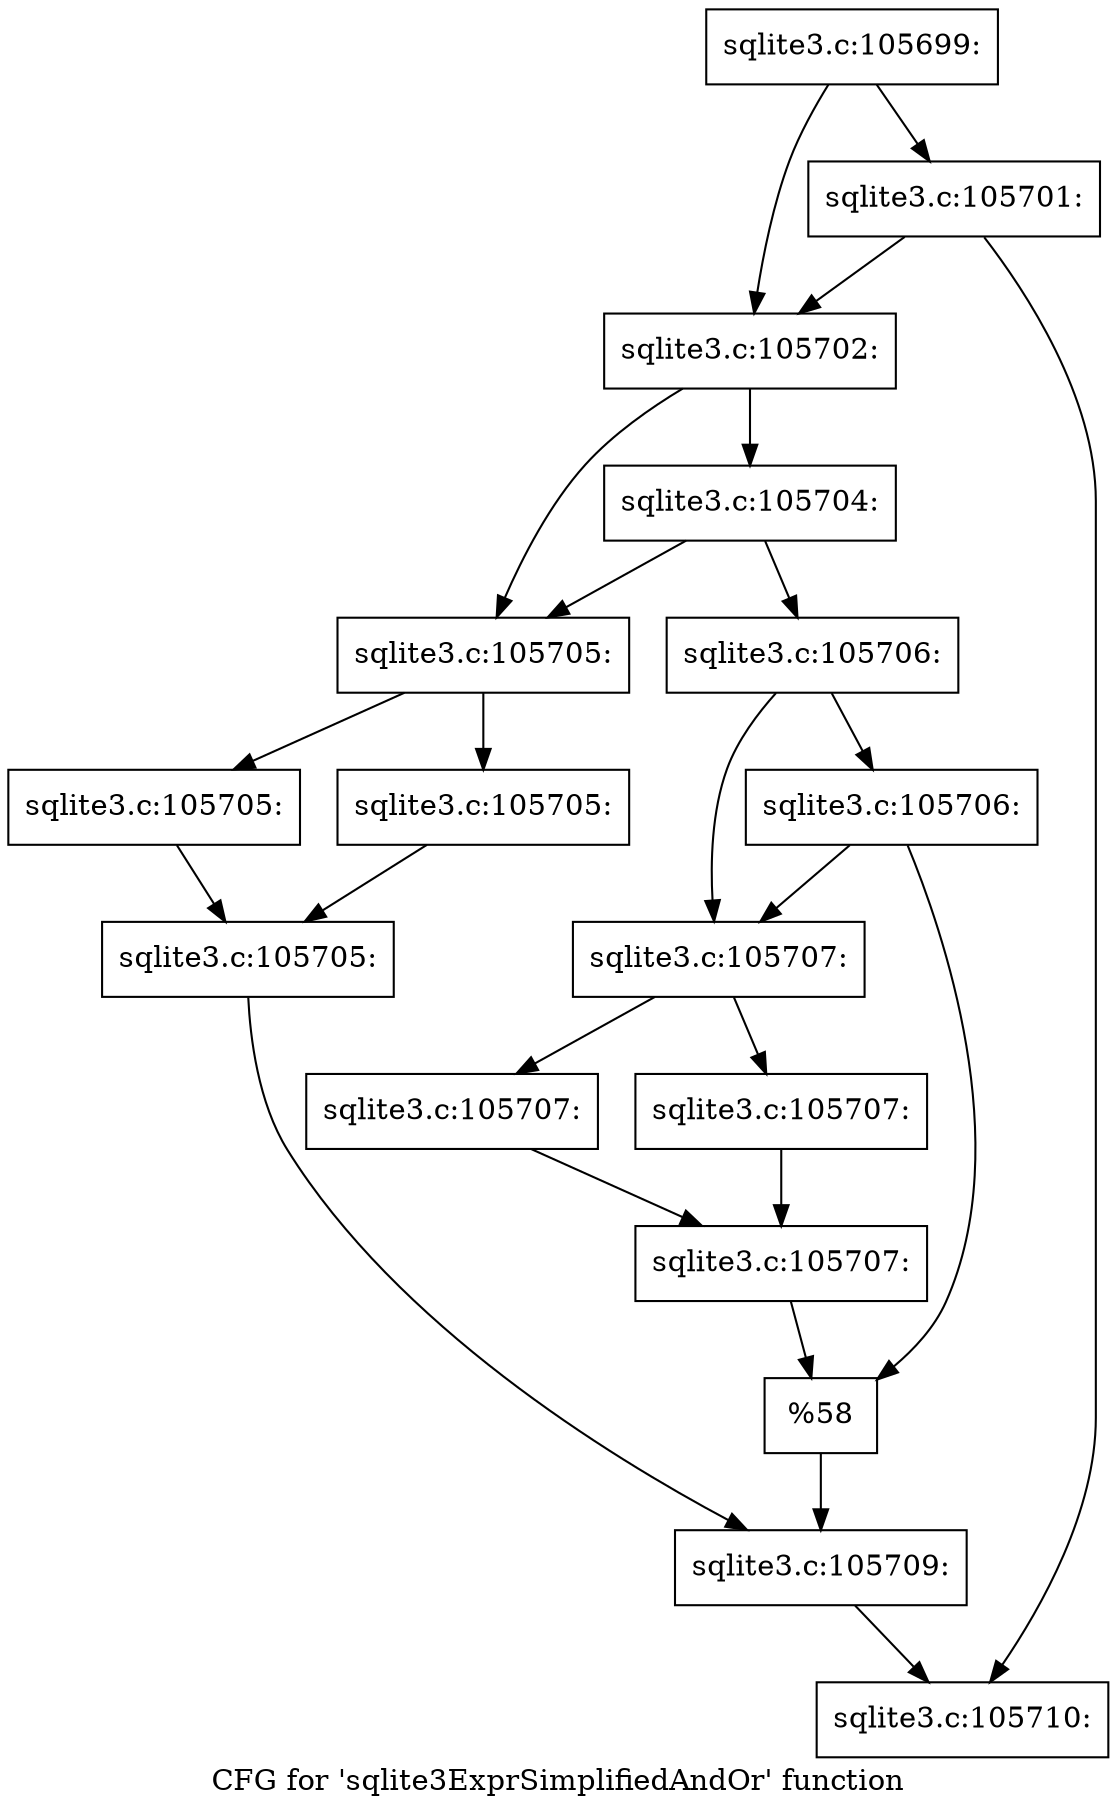 digraph "CFG for 'sqlite3ExprSimplifiedAndOr' function" {
	label="CFG for 'sqlite3ExprSimplifiedAndOr' function";

	Node0x55c0f8d28e40 [shape=record,label="{sqlite3.c:105699:}"];
	Node0x55c0f8d28e40 -> Node0x55c0f8d3a880;
	Node0x55c0f8d28e40 -> Node0x55c0f8d3aca0;
	Node0x55c0f8d3aca0 [shape=record,label="{sqlite3.c:105701:}"];
	Node0x55c0f8d3aca0 -> Node0x55c0f8d3a880;
	Node0x55c0f8d3aca0 -> Node0x55c0f8d3ab90;
	Node0x55c0f8d3a880 [shape=record,label="{sqlite3.c:105702:}"];
	Node0x55c0f8d3a880 -> Node0x55c0f8d3bee0;
	Node0x55c0f8d3a880 -> Node0x55c0f8d3bfd0;
	Node0x55c0f8d3bfd0 [shape=record,label="{sqlite3.c:105704:}"];
	Node0x55c0f8d3bfd0 -> Node0x55c0f8d3bee0;
	Node0x55c0f8d3bfd0 -> Node0x55c0f8d3bf80;
	Node0x55c0f8d3bee0 [shape=record,label="{sqlite3.c:105705:}"];
	Node0x55c0f8d3bee0 -> Node0x55c0f8d3c900;
	Node0x55c0f8d3bee0 -> Node0x55c0f8d3c950;
	Node0x55c0f8d3c900 [shape=record,label="{sqlite3.c:105705:}"];
	Node0x55c0f8d3c900 -> Node0x55c0f8d3c9a0;
	Node0x55c0f8d3c950 [shape=record,label="{sqlite3.c:105705:}"];
	Node0x55c0f8d3c950 -> Node0x55c0f8d3c9a0;
	Node0x55c0f8d3c9a0 [shape=record,label="{sqlite3.c:105705:}"];
	Node0x55c0f8d3c9a0 -> Node0x55c0f8d3bf30;
	Node0x55c0f8d3bf80 [shape=record,label="{sqlite3.c:105706:}"];
	Node0x55c0f8d3bf80 -> Node0x55c0f8d3d230;
	Node0x55c0f8d3bf80 -> Node0x55c0f8d3d2d0;
	Node0x55c0f8d3d2d0 [shape=record,label="{sqlite3.c:105706:}"];
	Node0x55c0f8d3d2d0 -> Node0x55c0f8d3d230;
	Node0x55c0f8d3d2d0 -> Node0x55c0f8d3d280;
	Node0x55c0f8d3d230 [shape=record,label="{sqlite3.c:105707:}"];
	Node0x55c0f8d3d230 -> Node0x55c0f8d3dc00;
	Node0x55c0f8d3d230 -> Node0x55c0f8d3dc50;
	Node0x55c0f8d3dc00 [shape=record,label="{sqlite3.c:105707:}"];
	Node0x55c0f8d3dc00 -> Node0x55c0f8d3dca0;
	Node0x55c0f8d3dc50 [shape=record,label="{sqlite3.c:105707:}"];
	Node0x55c0f8d3dc50 -> Node0x55c0f8d3dca0;
	Node0x55c0f8d3dca0 [shape=record,label="{sqlite3.c:105707:}"];
	Node0x55c0f8d3dca0 -> Node0x55c0f8d3d280;
	Node0x55c0f8d3d280 [shape=record,label="{%58}"];
	Node0x55c0f8d3d280 -> Node0x55c0f8d3bf30;
	Node0x55c0f8d3bf30 [shape=record,label="{sqlite3.c:105709:}"];
	Node0x55c0f8d3bf30 -> Node0x55c0f8d3ab90;
	Node0x55c0f8d3ab90 [shape=record,label="{sqlite3.c:105710:}"];
}
